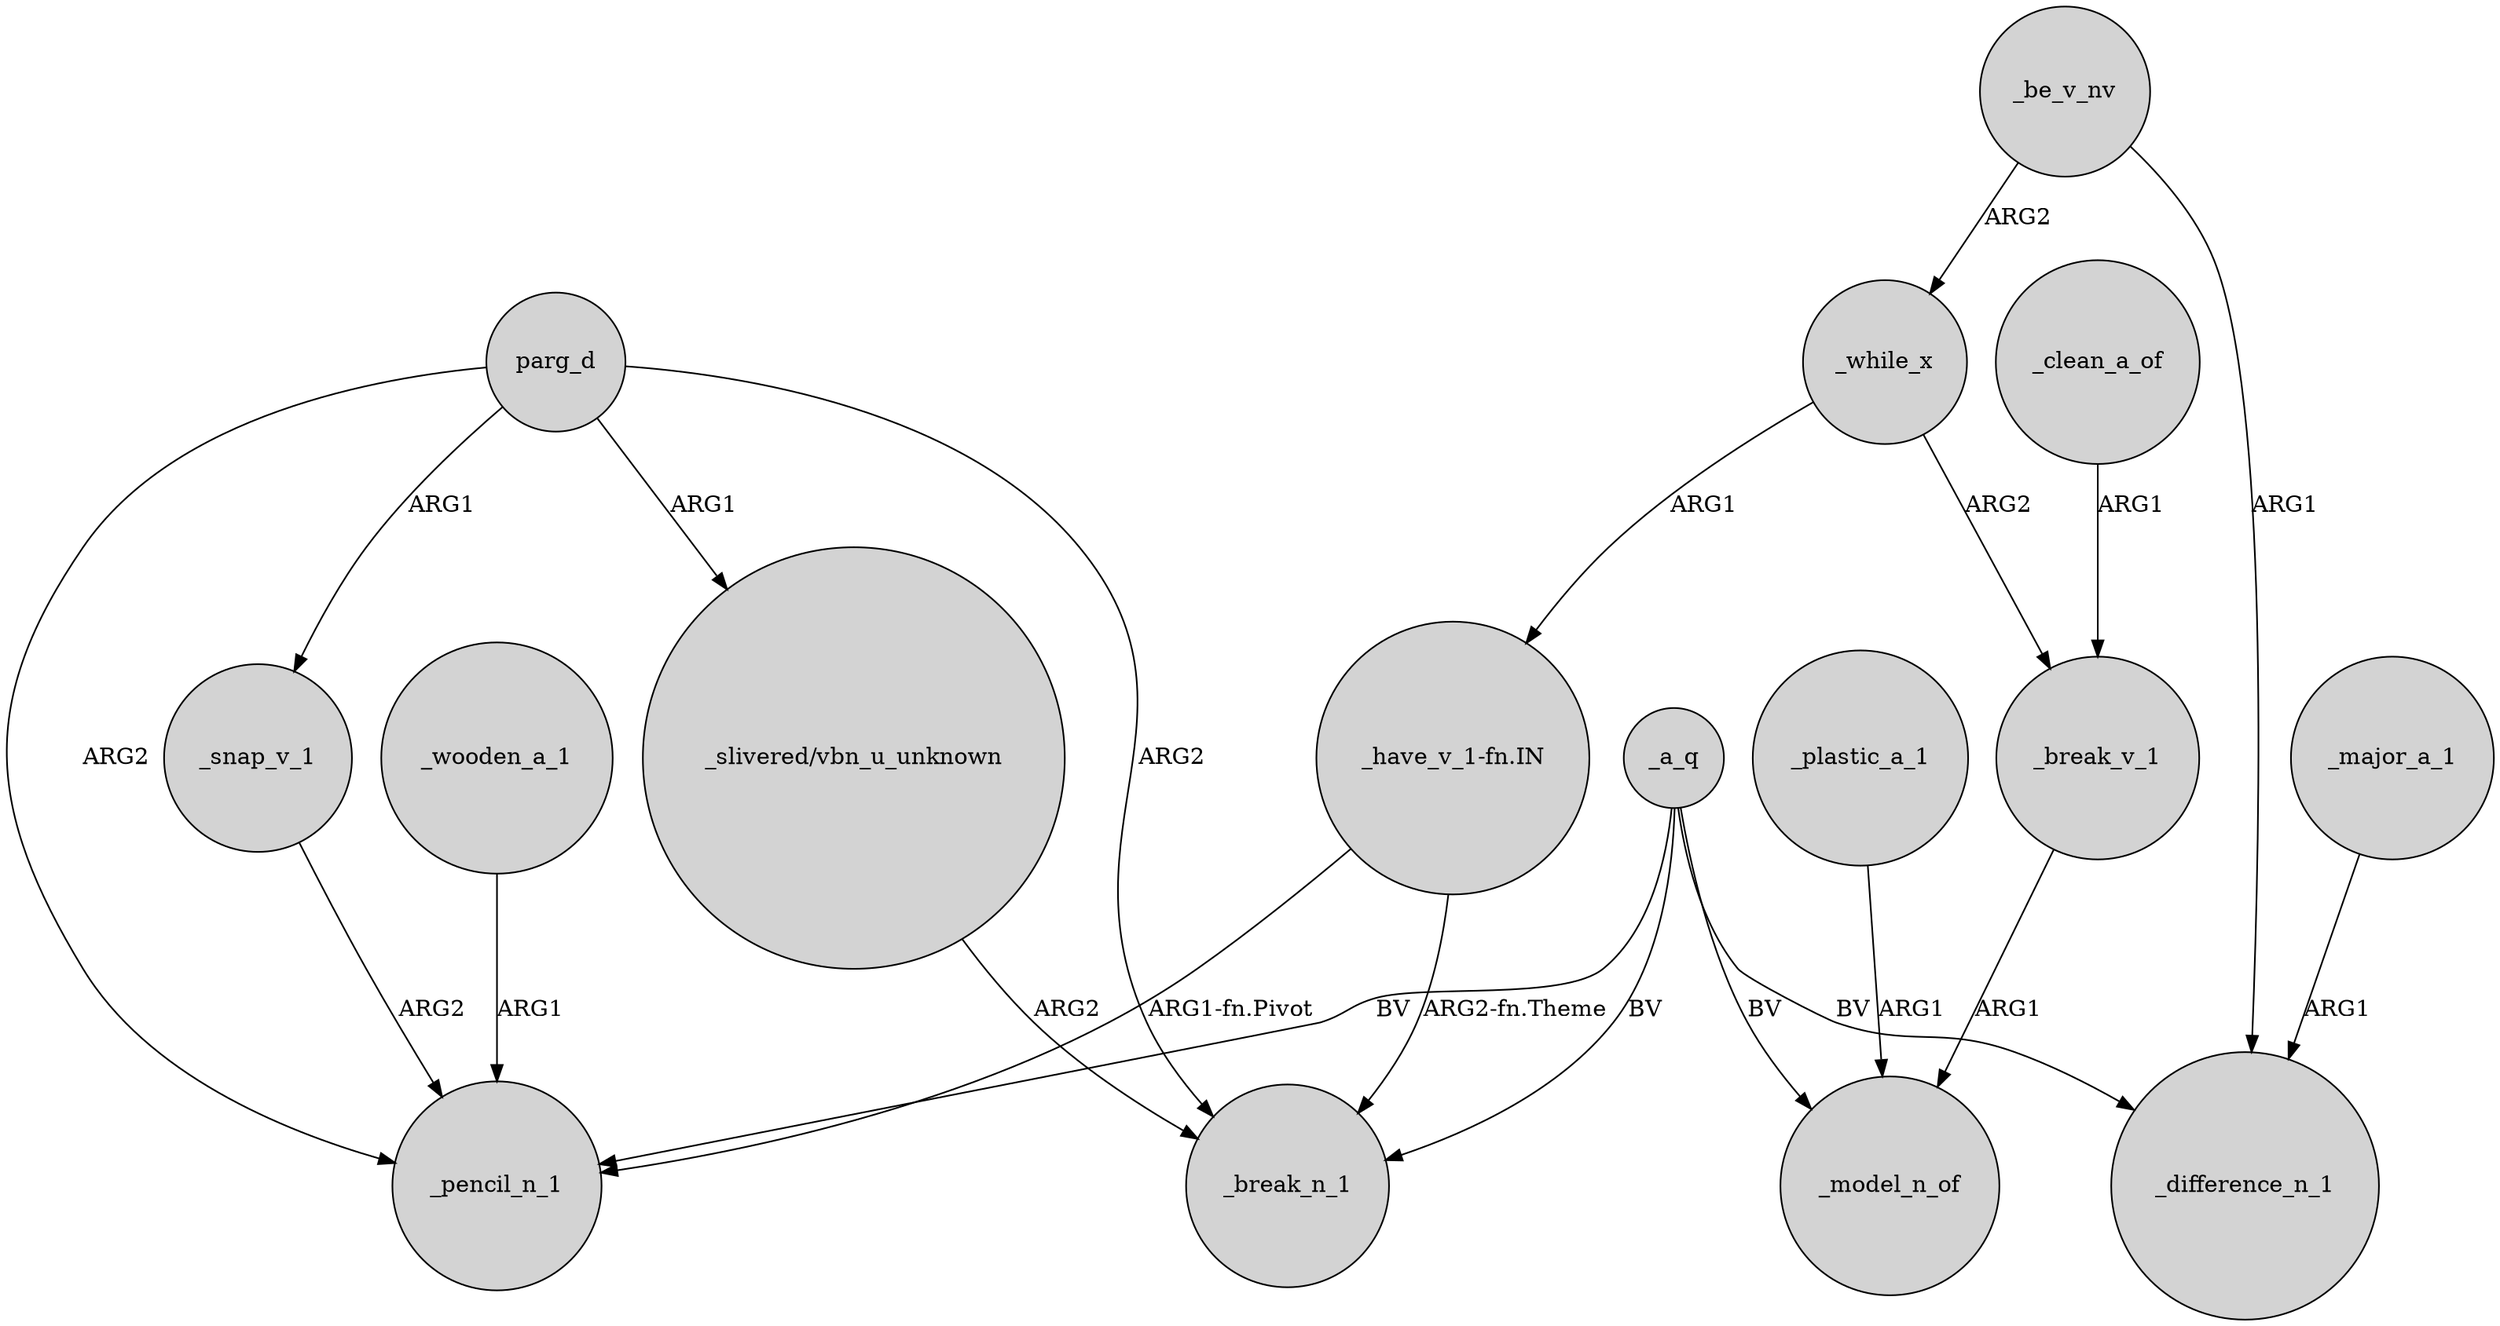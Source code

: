 digraph {
	node [shape=circle style=filled]
	parg_d -> _snap_v_1 [label=ARG1]
	_wooden_a_1 -> _pencil_n_1 [label=ARG1]
	"_slivered/vbn_u_unknown" -> _break_n_1 [label=ARG2]
	parg_d -> _pencil_n_1 [label=ARG2]
	_be_v_nv -> _while_x [label=ARG2]
	_while_x -> "_have_v_1-fn.IN" [label=ARG1]
	_break_v_1 -> _model_n_of [label=ARG1]
	_snap_v_1 -> _pencil_n_1 [label=ARG2]
	_a_q -> _model_n_of [label=BV]
	_clean_a_of -> _break_v_1 [label=ARG1]
	"_have_v_1-fn.IN" -> _break_n_1 [label="ARG2-fn.Theme"]
	"_have_v_1-fn.IN" -> _pencil_n_1 [label="ARG1-fn.Pivot"]
	parg_d -> _break_n_1 [label=ARG2]
	_major_a_1 -> _difference_n_1 [label=ARG1]
	_plastic_a_1 -> _model_n_of [label=ARG1]
	parg_d -> "_slivered/vbn_u_unknown" [label=ARG1]
	_a_q -> _break_n_1 [label=BV]
	_a_q -> _difference_n_1 [label=BV]
	_a_q -> _pencil_n_1 [label=BV]
	_while_x -> _break_v_1 [label=ARG2]
	_be_v_nv -> _difference_n_1 [label=ARG1]
}

